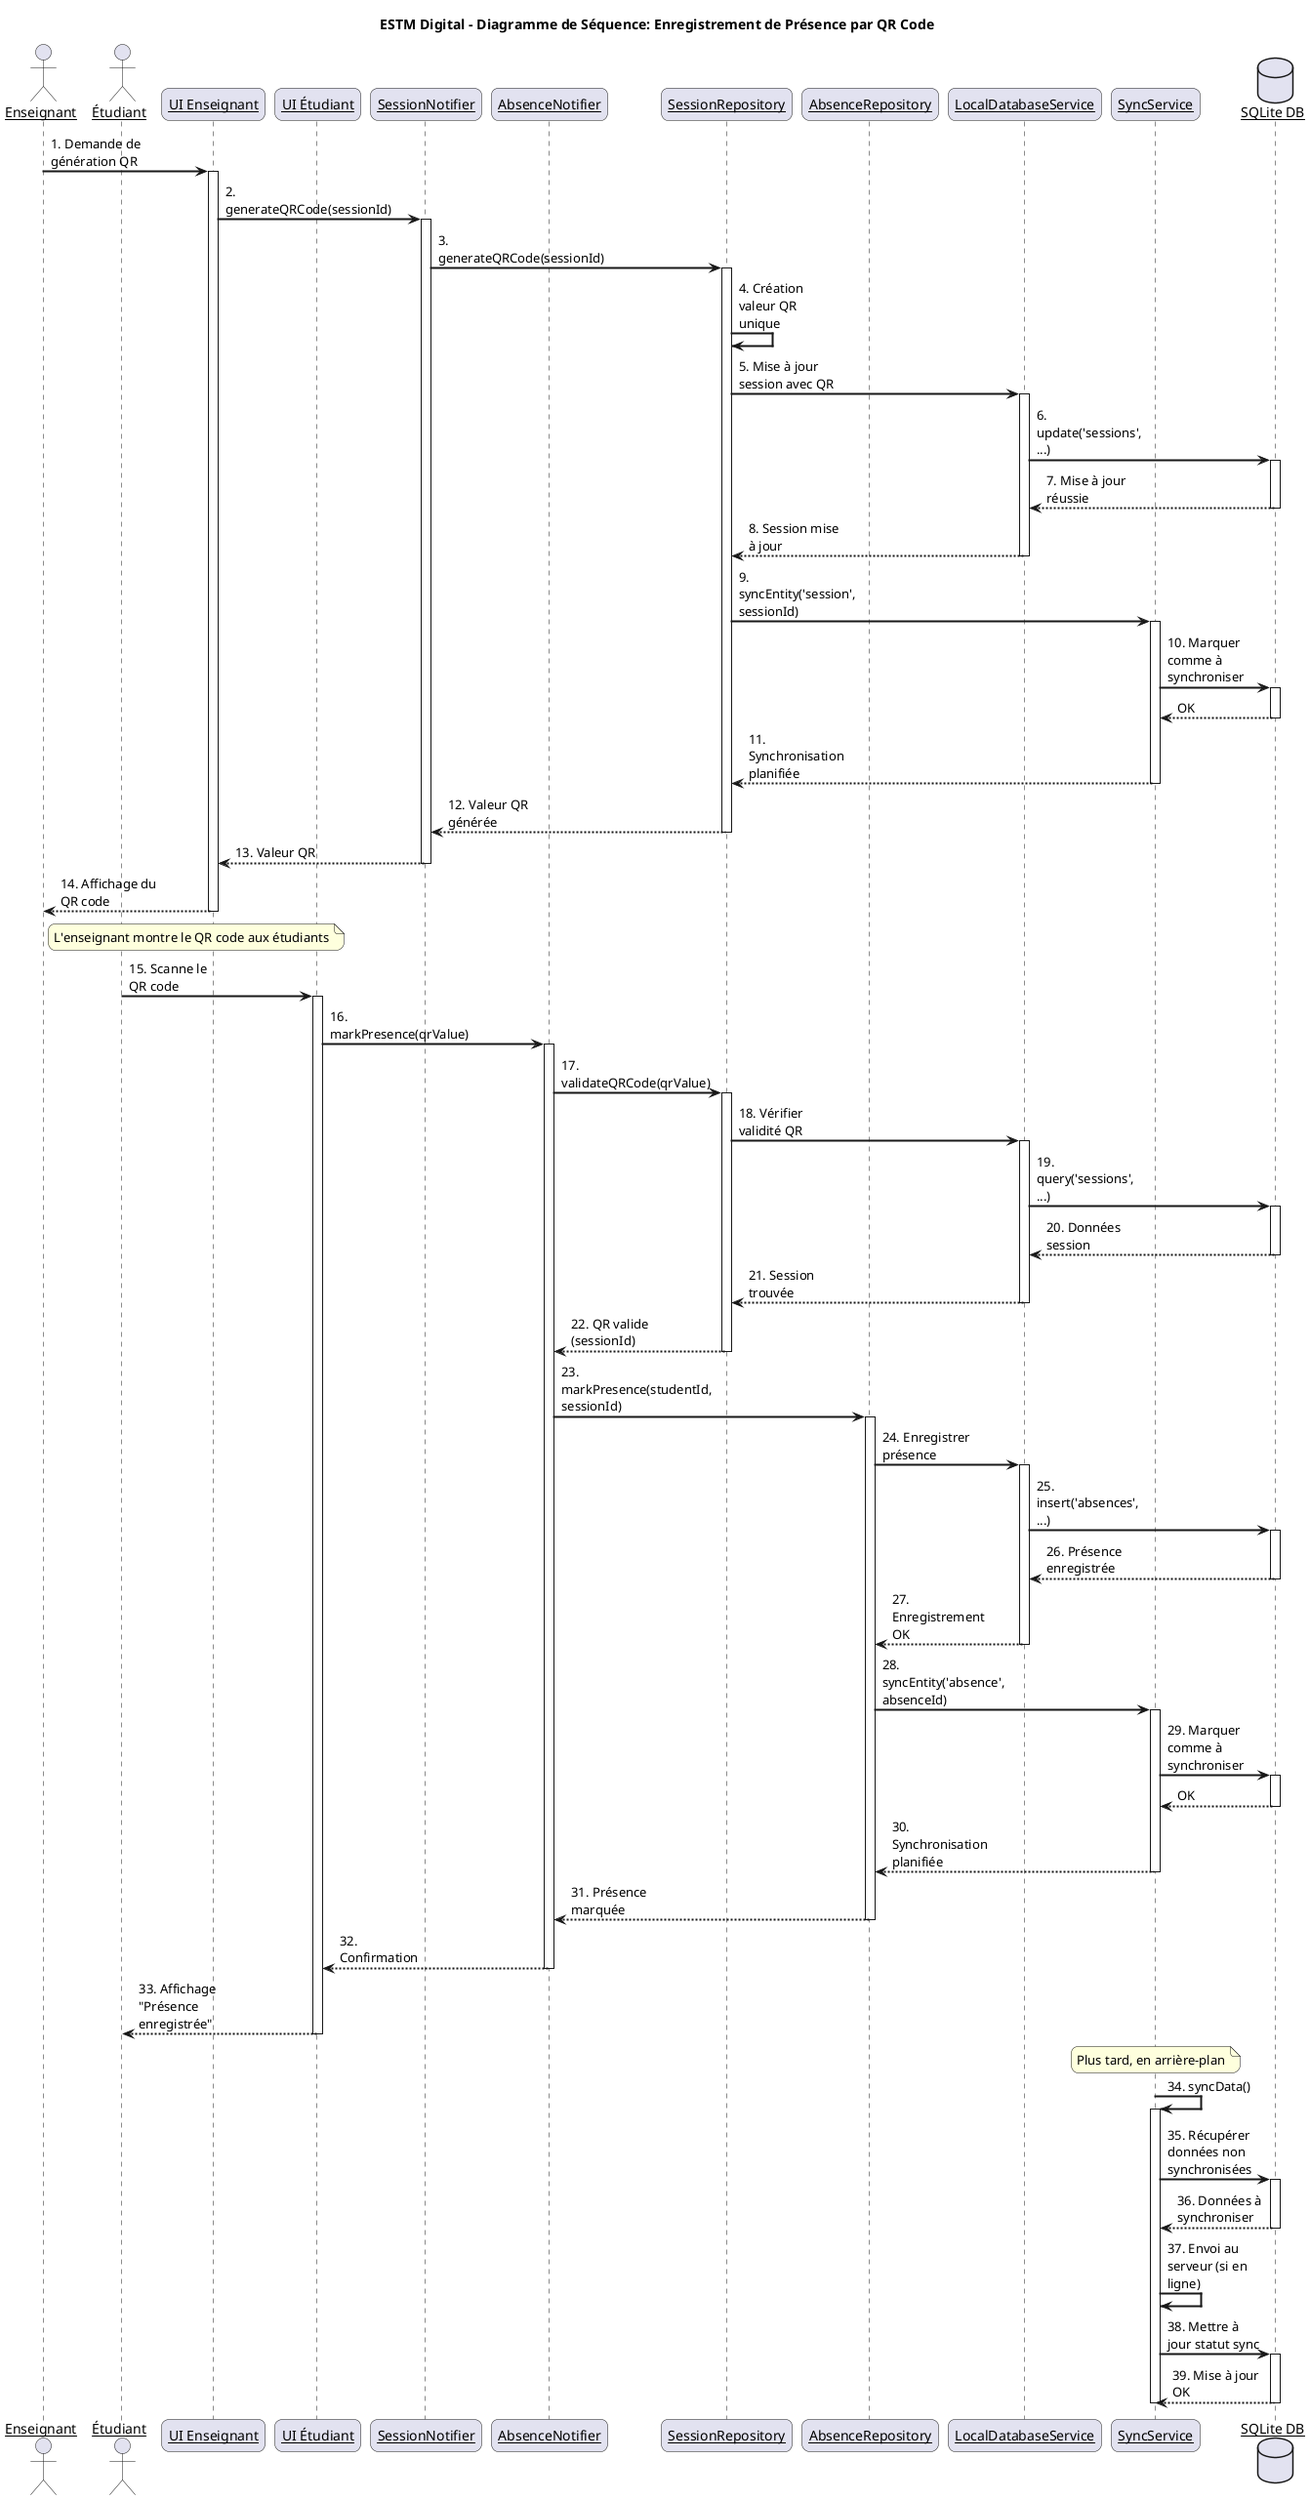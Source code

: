 @startuml ESTM Digital - Sequence Diagram

skinparam sequenceArrowThickness 2
skinparam roundcorner 15
skinparam maxmessagesize 100
skinparam sequenceParticipant underline

title ESTM Digital - Diagramme de Séquence: Enregistrement de Présence par QR Code

actor "Enseignant" as Teacher
actor "Étudiant" as Student
participant "UI Enseignant" as TeacherUI
participant "UI Étudiant" as StudentUI
participant "SessionNotifier" as SessionProvider
participant "AbsenceNotifier" as AbsenceProvider
participant "SessionRepository" as SessionRepo
participant "AbsenceRepository" as AbsenceRepo
participant "LocalDatabaseService" as LocalDB
participant "SyncService" as Sync
database "SQLite DB" as DB

' Génération du QR Code par l'enseignant
Teacher -> TeacherUI: 1. Demande de génération QR
activate TeacherUI
TeacherUI -> SessionProvider: 2. generateQRCode(sessionId)
activate SessionProvider
SessionProvider -> SessionRepo: 3. generateQRCode(sessionId)
activate SessionRepo

SessionRepo -> SessionRepo: 4. Création valeur QR unique
SessionRepo -> LocalDB: 5. Mise à jour session avec QR
activate LocalDB
LocalDB -> DB: 6. update('sessions', ...)
activate DB
DB --> LocalDB: 7. Mise à jour réussie
deactivate DB
LocalDB --> SessionRepo: 8. Session mise à jour
deactivate LocalDB

SessionRepo -> Sync: 9. syncEntity('session', sessionId)
activate Sync
Sync -> DB: 10. Marquer comme à synchroniser
activate DB
DB --> Sync: OK
deactivate DB
Sync --> SessionRepo: 11. Synchronisation planifiée
deactivate Sync

SessionRepo --> SessionProvider: 12. Valeur QR générée
deactivate SessionRepo
SessionProvider --> TeacherUI: 13. Valeur QR
deactivate SessionProvider
TeacherUI --> Teacher: 14. Affichage du QR code
deactivate TeacherUI

note right of Teacher: L'enseignant montre le QR code aux étudiants

' Scan du QR code par l'étudiant
Student -> StudentUI: 15. Scanne le QR code
activate StudentUI
StudentUI -> AbsenceProvider: 16. markPresence(qrValue)
activate AbsenceProvider
AbsenceProvider -> SessionRepo: 17. validateQRCode(qrValue)
activate SessionRepo

SessionRepo -> LocalDB: 18. Vérifier validité QR
activate LocalDB
LocalDB -> DB: 19. query('sessions', ...)
activate DB
DB --> LocalDB: 20. Données session
deactivate DB
LocalDB --> SessionRepo: 21. Session trouvée
deactivate LocalDB

SessionRepo --> AbsenceProvider: 22. QR valide (sessionId)
deactivate SessionRepo

AbsenceProvider -> AbsenceRepo: 23. markPresence(studentId, sessionId)
activate AbsenceRepo
AbsenceRepo -> LocalDB: 24. Enregistrer présence
activate LocalDB
LocalDB -> DB: 25. insert('absences', ...)
activate DB
DB --> LocalDB: 26. Présence enregistrée
deactivate DB
LocalDB --> AbsenceRepo: 27. Enregistrement OK
deactivate LocalDB

AbsenceRepo -> Sync: 28. syncEntity('absence', absenceId)
activate Sync
Sync -> DB: 29. Marquer comme à synchroniser
activate DB
DB --> Sync: OK
deactivate DB
Sync --> AbsenceRepo: 30. Synchronisation planifiée
deactivate Sync

AbsenceRepo --> AbsenceProvider: 31. Présence marquée
deactivate AbsenceRepo
AbsenceProvider --> StudentUI: 32. Confirmation
deactivate AbsenceProvider
StudentUI --> Student: 33. Affichage "Présence enregistrée"
deactivate StudentUI

' Synchronisation en arrière-plan
note over Sync: Plus tard, en arrière-plan

Sync -> Sync: 34. syncData()
activate Sync
Sync -> DB: 35. Récupérer données non synchronisées
activate DB
DB --> Sync: 36. Données à synchroniser
deactivate DB
Sync -> Sync: 37. Envoi au serveur (si en ligne)
Sync -> DB: 38. Mettre à jour statut sync
activate DB
DB --> Sync: 39. Mise à jour OK
deactivate DB
deactivate Sync

@enduml 